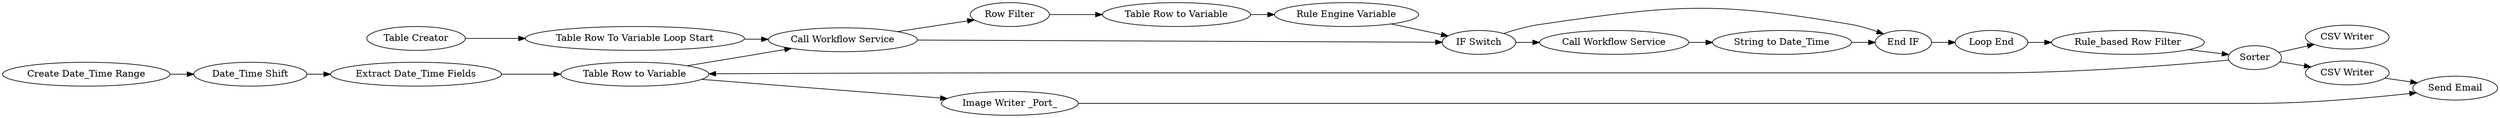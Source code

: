 digraph {
	266 -> 265
	265 -> 280
	281 -> 256
	281 -> 235
	282 -> 241
	230 -> 265
	274 -> 236
	236 -> 282
	237 -> 235
	257 -> 237
	278 -> 95
	283 -> 274
	265 -> 281
	235 -> 236
	3 -> 5
	235 -> 283
	230 -> 279
	230 -> 278
	263 -> 281
	277 -> 263
	241 -> 230
	280 -> 95
	256 -> 257
	5 -> 266
	263 [label="Table Row To Variable Loop Start"]
	280 [label="Image Writer _Port_"]
	230 [label=Sorter]
	3 [label="Create Date_Time Range"]
	283 [label="Call Workflow Service"]
	237 [label="Rule Engine Variable"]
	256 [label="Row Filter"]
	277 [label="Table Creator"]
	236 [label="End IF"]
	282 [label="Loop End"]
	281 [label="Call Workflow Service"]
	274 [label="String to Date_Time"]
	265 [label="Table Row to Variable"]
	279 [label="CSV Writer"]
	266 [label="Extract Date_Time Fields"]
	257 [label="Table Row to Variable"]
	278 [label="CSV Writer"]
	5 [label="Date_Time Shift"]
	235 [label="IF Switch"]
	241 [label="Rule_based Row Filter"]
	95 [label="Send Email"]
	rankdir=LR
}
